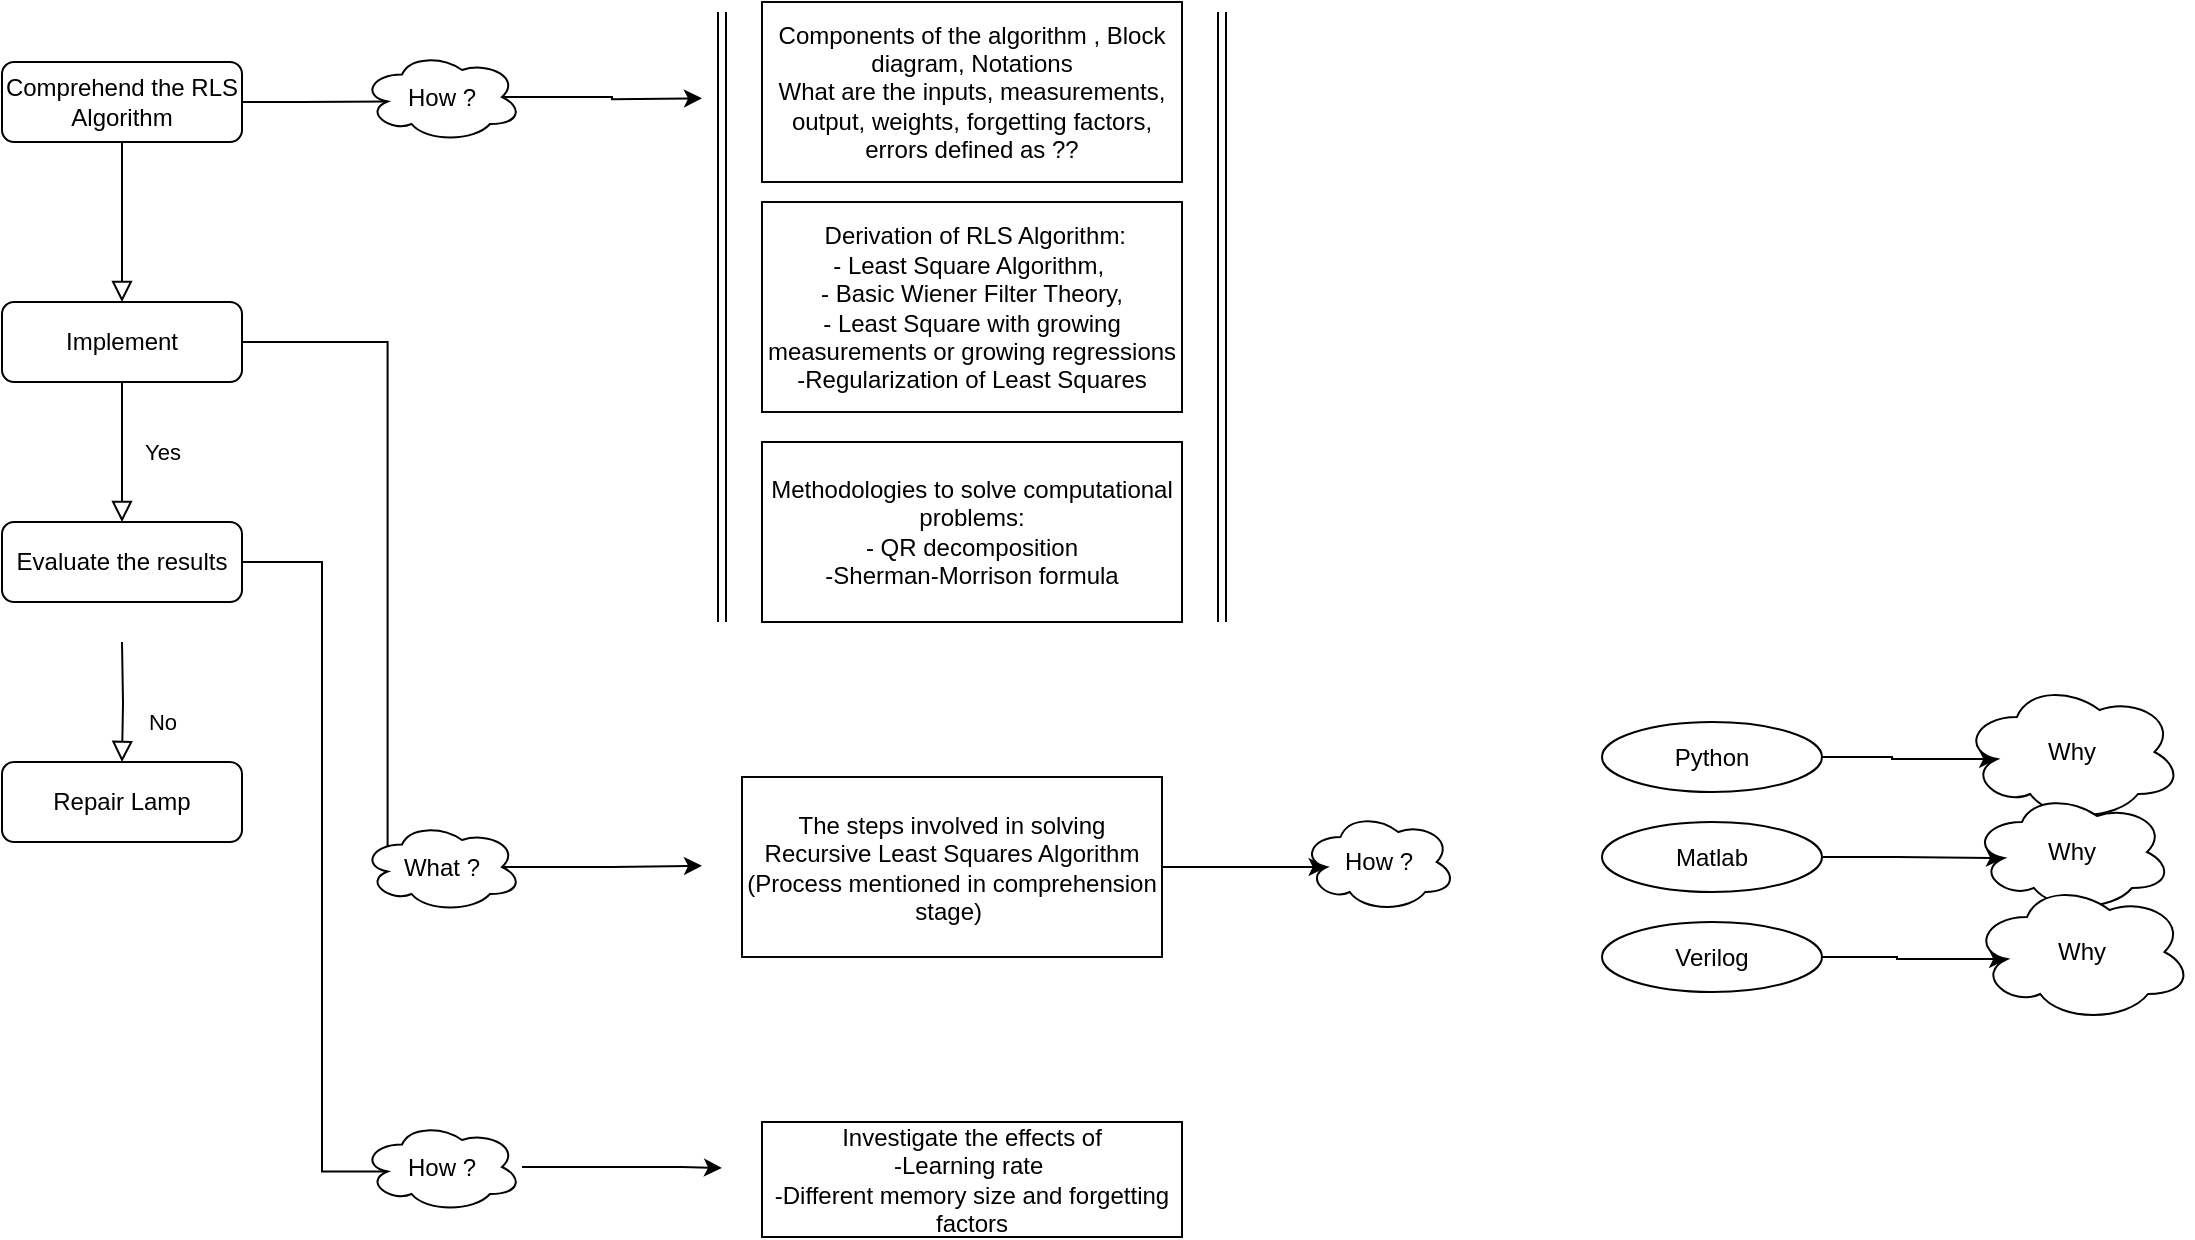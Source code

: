 <mxfile version="20.4.2" type="github"><diagram id="C5RBs43oDa-KdzZeNtuy" name="Page-1"><mxGraphModel dx="1826" dy="781" grid="1" gridSize="10" guides="1" tooltips="1" connect="1" arrows="1" fold="1" page="1" pageScale="1" pageWidth="827" pageHeight="1169" math="0" shadow="0"><root><mxCell id="WIyWlLk6GJQsqaUBKTNV-0"/><mxCell id="WIyWlLk6GJQsqaUBKTNV-1" parent="WIyWlLk6GJQsqaUBKTNV-0"/><mxCell id="WIyWlLk6GJQsqaUBKTNV-2" value="" style="rounded=0;html=1;jettySize=auto;orthogonalLoop=1;fontSize=11;endArrow=block;endFill=0;endSize=8;strokeWidth=1;shadow=0;labelBackgroundColor=none;edgeStyle=orthogonalEdgeStyle;entryX=0.5;entryY=0;entryDx=0;entryDy=0;" parent="WIyWlLk6GJQsqaUBKTNV-1" source="WIyWlLk6GJQsqaUBKTNV-3" target="WIyWlLk6GJQsqaUBKTNV-7" edge="1"><mxGeometry relative="1" as="geometry"><mxPoint x="220" y="160" as="targetPoint"/></mxGeometry></mxCell><mxCell id="WIyWlLk6GJQsqaUBKTNV-3" value="Comprehend the RLS Algorithm" style="rounded=1;whiteSpace=wrap;html=1;fontSize=12;glass=0;strokeWidth=1;shadow=0;" parent="WIyWlLk6GJQsqaUBKTNV-1" vertex="1"><mxGeometry x="160" y="80" width="120" height="40" as="geometry"/></mxCell><mxCell id="WIyWlLk6GJQsqaUBKTNV-4" value="Yes" style="rounded=0;html=1;jettySize=auto;orthogonalLoop=1;fontSize=11;endArrow=block;endFill=0;endSize=8;strokeWidth=1;shadow=0;labelBackgroundColor=none;edgeStyle=orthogonalEdgeStyle;entryX=0.5;entryY=0;entryDx=0;entryDy=0;" parent="WIyWlLk6GJQsqaUBKTNV-1" source="WIyWlLk6GJQsqaUBKTNV-7" target="WIyWlLk6GJQsqaUBKTNV-12" edge="1"><mxGeometry y="20" relative="1" as="geometry"><mxPoint as="offset"/><mxPoint x="220" y="240" as="sourcePoint"/><mxPoint x="220" y="290" as="targetPoint"/></mxGeometry></mxCell><mxCell id="09L06VhBTu7cPrgUpHCR-9" style="edgeStyle=orthogonalEdgeStyle;rounded=0;orthogonalLoop=1;jettySize=auto;html=1;exitX=1;exitY=0.5;exitDx=0;exitDy=0;entryX=0.16;entryY=0.55;entryDx=0;entryDy=0;entryPerimeter=0;" edge="1" parent="WIyWlLk6GJQsqaUBKTNV-1" source="WIyWlLk6GJQsqaUBKTNV-7" target="09L06VhBTu7cPrgUpHCR-11"><mxGeometry relative="1" as="geometry"><mxPoint x="354" y="450" as="targetPoint"/></mxGeometry></mxCell><mxCell id="WIyWlLk6GJQsqaUBKTNV-7" value="Implement" style="rounded=1;whiteSpace=wrap;html=1;fontSize=12;glass=0;strokeWidth=1;shadow=0;" parent="WIyWlLk6GJQsqaUBKTNV-1" vertex="1"><mxGeometry x="160" y="200" width="120" height="40" as="geometry"/></mxCell><mxCell id="WIyWlLk6GJQsqaUBKTNV-8" value="No" style="rounded=0;html=1;jettySize=auto;orthogonalLoop=1;fontSize=11;endArrow=block;endFill=0;endSize=8;strokeWidth=1;shadow=0;labelBackgroundColor=none;edgeStyle=orthogonalEdgeStyle;" parent="WIyWlLk6GJQsqaUBKTNV-1" target="WIyWlLk6GJQsqaUBKTNV-11" edge="1"><mxGeometry x="0.333" y="20" relative="1" as="geometry"><mxPoint as="offset"/><mxPoint x="220" y="370" as="sourcePoint"/></mxGeometry></mxCell><mxCell id="WIyWlLk6GJQsqaUBKTNV-11" value="Repair Lamp" style="rounded=1;whiteSpace=wrap;html=1;fontSize=12;glass=0;strokeWidth=1;shadow=0;" parent="WIyWlLk6GJQsqaUBKTNV-1" vertex="1"><mxGeometry x="160" y="430" width="120" height="40" as="geometry"/></mxCell><mxCell id="09L06VhBTu7cPrgUpHCR-1" style="rounded=0;orthogonalLoop=1;jettySize=auto;html=1;exitX=1;exitY=0.5;exitDx=0;exitDy=0;edgeStyle=orthogonalEdgeStyle;startArrow=none;" edge="1" parent="WIyWlLk6GJQsqaUBKTNV-1" source="09L06VhBTu7cPrgUpHCR-2"><mxGeometry relative="1" as="geometry"><mxPoint x="520" y="633" as="targetPoint"/><Array as="points"><mxPoint x="500" y="633"/></Array></mxGeometry></mxCell><mxCell id="WIyWlLk6GJQsqaUBKTNV-12" value="Evaluate the results" style="rounded=1;whiteSpace=wrap;html=1;fontSize=12;glass=0;strokeWidth=1;shadow=0;" parent="WIyWlLk6GJQsqaUBKTNV-1" vertex="1"><mxGeometry x="160" y="310" width="120" height="40" as="geometry"/></mxCell><mxCell id="rjRBCouff63aNQr_g-rU-13" style="edgeStyle=orthogonalEdgeStyle;rounded=0;orthogonalLoop=1;jettySize=auto;html=1;exitX=0.875;exitY=0.5;exitDx=0;exitDy=0;exitPerimeter=0;" parent="WIyWlLk6GJQsqaUBKTNV-1" source="rjRBCouff63aNQr_g-rU-11" edge="1"><mxGeometry relative="1" as="geometry"><mxPoint x="510" y="98.143" as="targetPoint"/></mxGeometry></mxCell><mxCell id="rjRBCouff63aNQr_g-rU-11" value="How ?" style="ellipse;shape=cloud;whiteSpace=wrap;html=1;" parent="WIyWlLk6GJQsqaUBKTNV-1" vertex="1"><mxGeometry x="340" y="75" width="80" height="45" as="geometry"/></mxCell><mxCell id="rjRBCouff63aNQr_g-rU-12" value="" style="edgeStyle=orthogonalEdgeStyle;rounded=0;orthogonalLoop=1;jettySize=auto;html=1;exitX=1;exitY=0.5;exitDx=0;exitDy=0;endArrow=none;entryX=0.16;entryY=0.55;entryDx=0;entryDy=0;entryPerimeter=0;" parent="WIyWlLk6GJQsqaUBKTNV-1" source="WIyWlLk6GJQsqaUBKTNV-3" target="rjRBCouff63aNQr_g-rU-11" edge="1"><mxGeometry relative="1" as="geometry"><mxPoint x="440" y="99.571" as="targetPoint"/><mxPoint x="280" y="100" as="sourcePoint"/></mxGeometry></mxCell><mxCell id="rjRBCouff63aNQr_g-rU-14" value="Components of the algorithm , Block diagram, Notations&lt;br&gt;What are the inputs, measurements, output, weights, forgetting factors, errors defined as ??" style="text;html=1;strokeColor=#050505;fillColor=none;align=center;verticalAlign=middle;whiteSpace=wrap;rounded=0;" parent="WIyWlLk6GJQsqaUBKTNV-1" vertex="1"><mxGeometry x="540" y="50" width="210" height="90" as="geometry"/></mxCell><mxCell id="rjRBCouff63aNQr_g-rU-15" value="&amp;nbsp;Derivation of RLS Algorithm: &lt;br&gt;- Least Square Algorithm,&amp;nbsp;&lt;br&gt;- Basic Wiener Filter Theory, &lt;br&gt;- Least Square with growing measurements or growing regressions&lt;br&gt;-Regularization of Least Squares" style="rounded=0;whiteSpace=wrap;html=1;strokeColor=#050505;" parent="WIyWlLk6GJQsqaUBKTNV-1" vertex="1"><mxGeometry x="540" y="150" width="210" height="105" as="geometry"/></mxCell><mxCell id="09L06VhBTu7cPrgUpHCR-0" value="Methodologies to solve computational problems:&lt;br&gt;- QR decomposition&lt;br&gt;-Sherman-Morrison formula" style="rounded=0;whiteSpace=wrap;html=1;" vertex="1" parent="WIyWlLk6GJQsqaUBKTNV-1"><mxGeometry x="540" y="270" width="210" height="90" as="geometry"/></mxCell><mxCell id="09L06VhBTu7cPrgUpHCR-2" value="How ?" style="ellipse;shape=cloud;whiteSpace=wrap;html=1;" vertex="1" parent="WIyWlLk6GJQsqaUBKTNV-1"><mxGeometry x="340" y="610" width="80" height="45" as="geometry"/></mxCell><mxCell id="09L06VhBTu7cPrgUpHCR-3" value="" style="rounded=0;orthogonalLoop=1;jettySize=auto;html=1;exitX=1;exitY=0.5;exitDx=0;exitDy=0;edgeStyle=orthogonalEdgeStyle;endArrow=none;entryX=0.16;entryY=0.55;entryDx=0;entryDy=0;entryPerimeter=0;" edge="1" parent="WIyWlLk6GJQsqaUBKTNV-1" source="WIyWlLk6GJQsqaUBKTNV-12" target="09L06VhBTu7cPrgUpHCR-2"><mxGeometry relative="1" as="geometry"><mxPoint x="320" y="640" as="targetPoint"/><mxPoint x="280" y="330" as="sourcePoint"/><Array as="points"><mxPoint x="320" y="330"/><mxPoint x="320" y="635"/></Array></mxGeometry></mxCell><mxCell id="09L06VhBTu7cPrgUpHCR-4" value="Investigate the effects of &lt;br&gt;-Learning rate&amp;nbsp;&lt;br&gt;-Different memory size and forgetting factors" style="rounded=0;whiteSpace=wrap;html=1;" vertex="1" parent="WIyWlLk6GJQsqaUBKTNV-1"><mxGeometry x="540" y="610" width="210" height="57.5" as="geometry"/></mxCell><mxCell id="09L06VhBTu7cPrgUpHCR-5" value="" style="shape=link;html=1;rounded=0;" edge="1" parent="WIyWlLk6GJQsqaUBKTNV-1"><mxGeometry width="100" relative="1" as="geometry"><mxPoint x="520" y="55" as="sourcePoint"/><mxPoint x="520" y="360" as="targetPoint"/></mxGeometry></mxCell><mxCell id="09L06VhBTu7cPrgUpHCR-6" value="" style="shape=link;html=1;rounded=0;" edge="1" parent="WIyWlLk6GJQsqaUBKTNV-1"><mxGeometry width="100" relative="1" as="geometry"><mxPoint x="770" y="55" as="sourcePoint"/><mxPoint x="770" y="360" as="targetPoint"/></mxGeometry></mxCell><mxCell id="09L06VhBTu7cPrgUpHCR-12" style="edgeStyle=orthogonalEdgeStyle;rounded=0;orthogonalLoop=1;jettySize=auto;html=1;exitX=0.875;exitY=0.5;exitDx=0;exitDy=0;exitPerimeter=0;" edge="1" parent="WIyWlLk6GJQsqaUBKTNV-1" source="09L06VhBTu7cPrgUpHCR-11"><mxGeometry relative="1" as="geometry"><mxPoint x="510" y="481.857" as="targetPoint"/></mxGeometry></mxCell><mxCell id="09L06VhBTu7cPrgUpHCR-11" value="What ?" style="ellipse;shape=cloud;whiteSpace=wrap;html=1;" vertex="1" parent="WIyWlLk6GJQsqaUBKTNV-1"><mxGeometry x="340" y="460" width="80" height="45" as="geometry"/></mxCell><mxCell id="09L06VhBTu7cPrgUpHCR-28" style="edgeStyle=orthogonalEdgeStyle;rounded=0;orthogonalLoop=1;jettySize=auto;html=1;exitX=1;exitY=0.5;exitDx=0;exitDy=0;entryX=0.16;entryY=0.55;entryDx=0;entryDy=0;entryPerimeter=0;" edge="1" parent="WIyWlLk6GJQsqaUBKTNV-1" source="09L06VhBTu7cPrgUpHCR-14" target="09L06VhBTu7cPrgUpHCR-30"><mxGeometry relative="1" as="geometry"><mxPoint x="1150" y="480.429" as="targetPoint"/></mxGeometry></mxCell><mxCell id="09L06VhBTu7cPrgUpHCR-14" value="Matlab" style="ellipse;whiteSpace=wrap;html=1;" vertex="1" parent="WIyWlLk6GJQsqaUBKTNV-1"><mxGeometry x="960" y="460" width="110" height="35" as="geometry"/></mxCell><mxCell id="09L06VhBTu7cPrgUpHCR-24" style="edgeStyle=orthogonalEdgeStyle;rounded=0;orthogonalLoop=1;jettySize=auto;html=1;exitX=1;exitY=0.5;exitDx=0;exitDy=0;entryX=0.16;entryY=0.55;entryDx=0;entryDy=0;entryPerimeter=0;" edge="1" parent="WIyWlLk6GJQsqaUBKTNV-1" source="09L06VhBTu7cPrgUpHCR-15" target="09L06VhBTu7cPrgUpHCR-25"><mxGeometry relative="1" as="geometry"><mxPoint x="1140" y="427.571" as="targetPoint"/></mxGeometry></mxCell><mxCell id="09L06VhBTu7cPrgUpHCR-15" value="Python" style="ellipse;whiteSpace=wrap;html=1;" vertex="1" parent="WIyWlLk6GJQsqaUBKTNV-1"><mxGeometry x="960" y="410" width="110" height="35" as="geometry"/></mxCell><mxCell id="09L06VhBTu7cPrgUpHCR-29" style="edgeStyle=orthogonalEdgeStyle;rounded=0;orthogonalLoop=1;jettySize=auto;html=1;exitX=1;exitY=0.5;exitDx=0;exitDy=0;entryX=0.16;entryY=0.55;entryDx=0;entryDy=0;entryPerimeter=0;" edge="1" parent="WIyWlLk6GJQsqaUBKTNV-1" source="09L06VhBTu7cPrgUpHCR-17" target="09L06VhBTu7cPrgUpHCR-31"><mxGeometry relative="1" as="geometry"><mxPoint x="1160" y="527.571" as="targetPoint"/></mxGeometry></mxCell><mxCell id="09L06VhBTu7cPrgUpHCR-17" value="Verilog" style="ellipse;whiteSpace=wrap;html=1;" vertex="1" parent="WIyWlLk6GJQsqaUBKTNV-1"><mxGeometry x="960" y="510" width="110" height="35" as="geometry"/></mxCell><mxCell id="09L06VhBTu7cPrgUpHCR-23" style="edgeStyle=orthogonalEdgeStyle;rounded=0;orthogonalLoop=1;jettySize=auto;html=1;exitX=1;exitY=0.5;exitDx=0;exitDy=0;entryX=0.16;entryY=0.55;entryDx=0;entryDy=0;entryPerimeter=0;" edge="1" parent="WIyWlLk6GJQsqaUBKTNV-1" source="09L06VhBTu7cPrgUpHCR-18" target="09L06VhBTu7cPrgUpHCR-21"><mxGeometry relative="1" as="geometry"/></mxCell><mxCell id="09L06VhBTu7cPrgUpHCR-18" value="The steps involved in solving Recursive Least Squares Algorithm&lt;br&gt;(Process mentioned in comprehension stage)&amp;nbsp;" style="text;html=1;strokeColor=#050505;fillColor=none;align=center;verticalAlign=middle;whiteSpace=wrap;rounded=0;" vertex="1" parent="WIyWlLk6GJQsqaUBKTNV-1"><mxGeometry x="530" y="437.5" width="210" height="90" as="geometry"/></mxCell><mxCell id="09L06VhBTu7cPrgUpHCR-21" value="How ?" style="ellipse;shape=cloud;whiteSpace=wrap;html=1;" vertex="1" parent="WIyWlLk6GJQsqaUBKTNV-1"><mxGeometry x="810" y="455" width="77" height="50" as="geometry"/></mxCell><mxCell id="09L06VhBTu7cPrgUpHCR-25" value="Why" style="ellipse;shape=cloud;whiteSpace=wrap;html=1;" vertex="1" parent="WIyWlLk6GJQsqaUBKTNV-1"><mxGeometry x="1140" y="390" width="110" height="70" as="geometry"/></mxCell><mxCell id="09L06VhBTu7cPrgUpHCR-30" value="Why" style="ellipse;shape=cloud;whiteSpace=wrap;html=1;" vertex="1" parent="WIyWlLk6GJQsqaUBKTNV-1"><mxGeometry x="1145" y="445" width="100" height="60" as="geometry"/></mxCell><mxCell id="09L06VhBTu7cPrgUpHCR-31" value="Why" style="ellipse;shape=cloud;whiteSpace=wrap;html=1;" vertex="1" parent="WIyWlLk6GJQsqaUBKTNV-1"><mxGeometry x="1145" y="490" width="110" height="70" as="geometry"/></mxCell></root></mxGraphModel></diagram></mxfile>